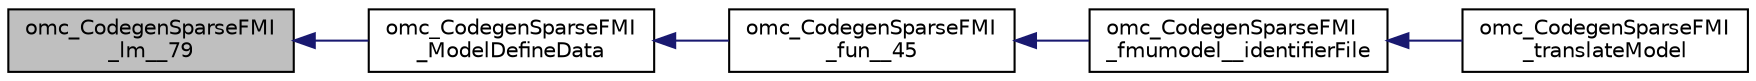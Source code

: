 digraph "omc_CodegenSparseFMI_lm__79"
{
  edge [fontname="Helvetica",fontsize="10",labelfontname="Helvetica",labelfontsize="10"];
  node [fontname="Helvetica",fontsize="10",shape=record];
  rankdir="LR";
  Node227533 [label="omc_CodegenSparseFMI\l_lm__79",height=0.2,width=0.4,color="black", fillcolor="grey75", style="filled", fontcolor="black"];
  Node227533 -> Node227534 [dir="back",color="midnightblue",fontsize="10",style="solid",fontname="Helvetica"];
  Node227534 [label="omc_CodegenSparseFMI\l_ModelDefineData",height=0.2,width=0.4,color="black", fillcolor="white", style="filled",URL="$da/d88/_codegen_sparse_f_m_i_8h.html#a0e0146921cf5318e90455b70c091c5d1"];
  Node227534 -> Node227535 [dir="back",color="midnightblue",fontsize="10",style="solid",fontname="Helvetica"];
  Node227535 [label="omc_CodegenSparseFMI\l_fun__45",height=0.2,width=0.4,color="black", fillcolor="white", style="filled",URL="$d1/d2e/_codegen_sparse_f_m_i_8c.html#a33c397eee4567dbaf5269d88f9ea50f2"];
  Node227535 -> Node227536 [dir="back",color="midnightblue",fontsize="10",style="solid",fontname="Helvetica"];
  Node227536 [label="omc_CodegenSparseFMI\l_fmumodel__identifierFile",height=0.2,width=0.4,color="black", fillcolor="white", style="filled",URL="$da/d88/_codegen_sparse_f_m_i_8h.html#a0d704247081fbb1f268bdd5ae5d7f3f3"];
  Node227536 -> Node227537 [dir="back",color="midnightblue",fontsize="10",style="solid",fontname="Helvetica"];
  Node227537 [label="omc_CodegenSparseFMI\l_translateModel",height=0.2,width=0.4,color="black", fillcolor="white", style="filled",URL="$da/d88/_codegen_sparse_f_m_i_8h.html#a6e115544fcae7968ab9fa00a0ea17b1d"];
}
